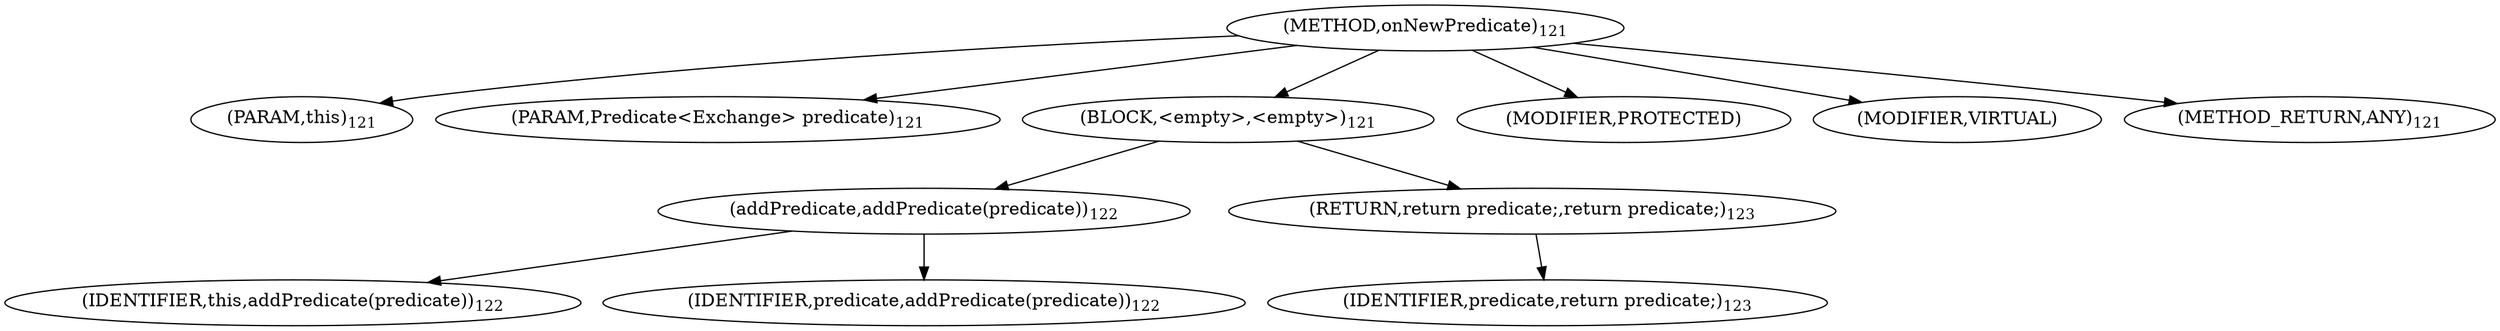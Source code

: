 digraph "onNewPredicate" {  
"223" [label = <(METHOD,onNewPredicate)<SUB>121</SUB>> ]
"24" [label = <(PARAM,this)<SUB>121</SUB>> ]
"224" [label = <(PARAM,Predicate&lt;Exchange&gt; predicate)<SUB>121</SUB>> ]
"225" [label = <(BLOCK,&lt;empty&gt;,&lt;empty&gt;)<SUB>121</SUB>> ]
"226" [label = <(addPredicate,addPredicate(predicate))<SUB>122</SUB>> ]
"23" [label = <(IDENTIFIER,this,addPredicate(predicate))<SUB>122</SUB>> ]
"227" [label = <(IDENTIFIER,predicate,addPredicate(predicate))<SUB>122</SUB>> ]
"228" [label = <(RETURN,return predicate;,return predicate;)<SUB>123</SUB>> ]
"229" [label = <(IDENTIFIER,predicate,return predicate;)<SUB>123</SUB>> ]
"230" [label = <(MODIFIER,PROTECTED)> ]
"231" [label = <(MODIFIER,VIRTUAL)> ]
"232" [label = <(METHOD_RETURN,ANY)<SUB>121</SUB>> ]
  "223" -> "24" 
  "223" -> "224" 
  "223" -> "225" 
  "223" -> "230" 
  "223" -> "231" 
  "223" -> "232" 
  "225" -> "226" 
  "225" -> "228" 
  "226" -> "23" 
  "226" -> "227" 
  "228" -> "229" 
}
